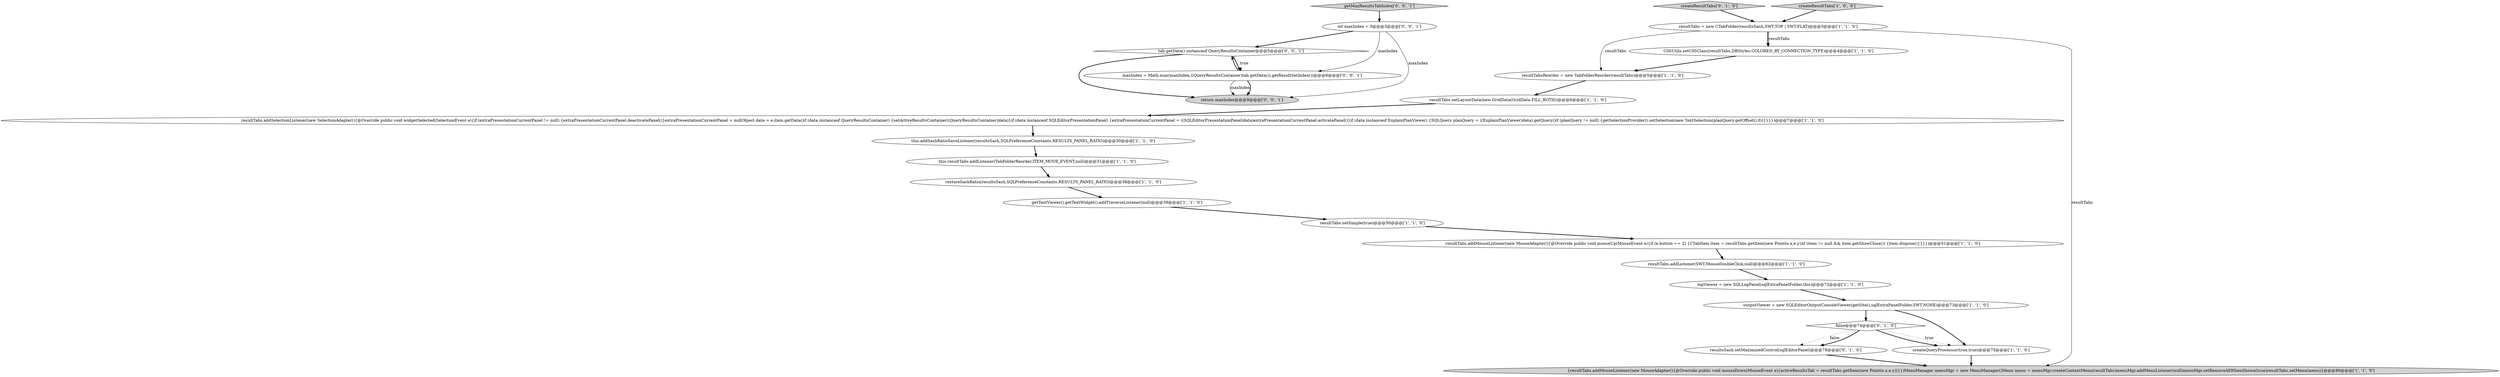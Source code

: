 digraph {
24 [style = filled, label = "getMaxResultsTabIndex['0', '0', '1']", fillcolor = lightgray, shape = diamond image = "AAA0AAABBB3BBB"];
13 [style = filled, label = "resultTabs.addListener(SWT.MouseDoubleClick,null)@@@62@@@['1', '1', '0']", fillcolor = white, shape = ellipse image = "AAA0AAABBB1BBB"];
8 [style = filled, label = "resultTabsReorder = new TabFolderReorder(resultTabs)@@@5@@@['1', '1', '0']", fillcolor = white, shape = ellipse image = "AAA0AAABBB1BBB"];
19 [style = filled, label = "createResultTabs['0', '1', '0']", fillcolor = lightgray, shape = diamond image = "AAA0AAABBB2BBB"];
7 [style = filled, label = "this.resultTabs.addListener(TabFolderReorder.ITEM_MOVE_EVENT,null)@@@31@@@['1', '1', '0']", fillcolor = white, shape = ellipse image = "AAA0AAABBB1BBB"];
23 [style = filled, label = "tab.getData() instanceof QueryResultsContainer@@@5@@@['0', '0', '1']", fillcolor = white, shape = diamond image = "AAA0AAABBB3BBB"];
21 [style = filled, label = "maxIndex = Math.max(maxIndex,((QueryResultsContainer)tab.getData()).getResultSetIndex())@@@6@@@['0', '0', '1']", fillcolor = white, shape = ellipse image = "AAA0AAABBB3BBB"];
18 [style = filled, label = "false@@@74@@@['0', '1', '0']", fillcolor = white, shape = diamond image = "AAA1AAABBB2BBB"];
11 [style = filled, label = "logViewer = new SQLLogPanel(sqlExtraPanelFolder,this)@@@72@@@['1', '1', '0']", fillcolor = white, shape = ellipse image = "AAA0AAABBB1BBB"];
16 [style = filled, label = "resultTabs = new CTabFolder(resultsSash,SWT.TOP | SWT.FLAT)@@@3@@@['1', '1', '0']", fillcolor = white, shape = ellipse image = "AAA0AAABBB1BBB"];
5 [style = filled, label = "createResultTabs['1', '0', '0']", fillcolor = lightgray, shape = diamond image = "AAA0AAABBB1BBB"];
14 [style = filled, label = "resultTabs.addMouseListener(new MouseAdapter(){@Override public void mouseUp(MouseEvent e){if (e.button == 2) {CTabItem item = resultTabs.getItem(new Point(e.x,e.y))if (item != null && item.getShowClose()) {item.dispose()}}}})@@@51@@@['1', '1', '0']", fillcolor = white, shape = ellipse image = "AAA0AAABBB1BBB"];
2 [style = filled, label = "createQueryProcessor(true,true)@@@75@@@['1', '1', '0']", fillcolor = white, shape = ellipse image = "AAA0AAABBB1BBB"];
6 [style = filled, label = "restoreSashRatio(resultsSash,SQLPreferenceConstants.RESULTS_PANEL_RATIO)@@@38@@@['1', '1', '0']", fillcolor = white, shape = ellipse image = "AAA0AAABBB1BBB"];
12 [style = filled, label = "getTextViewer().getTextWidget().addTraverseListener(null)@@@39@@@['1', '1', '0']", fillcolor = white, shape = ellipse image = "AAA0AAABBB1BBB"];
15 [style = filled, label = "{resultTabs.addMouseListener(new MouseAdapter(){@Override public void mouseDown(MouseEvent e){activeResultsTab = resultTabs.getItem(new Point(e.x,e.y))}})MenuManager menuMgr = new MenuManager()Menu menu = menuMgr.createContextMenu(resultTabs)menuMgr.addMenuListener(null)menuMgr.setRemoveAllWhenShown(true)resultTabs.setMenu(menu)}@@@80@@@['1', '1', '0']", fillcolor = lightgray, shape = ellipse image = "AAA0AAABBB1BBB"];
9 [style = filled, label = "this.addSashRatioSaveListener(resultsSash,SQLPreferenceConstants.RESULTS_PANEL_RATIO)@@@30@@@['1', '1', '0']", fillcolor = white, shape = ellipse image = "AAA0AAABBB1BBB"];
0 [style = filled, label = "resultTabs.addSelectionListener(new SelectionAdapter(){@Override public void widgetSelected(SelectionEvent e){if (extraPresentationCurrentPanel != null) {extraPresentationCurrentPanel.deactivatePanel()}extraPresentationCurrentPanel = nullObject data = e.item.getData()if (data instanceof QueryResultsContainer) {setActiveResultsContainer((QueryResultsContainer)data)}if (data instanceof SQLEditorPresentationPanel) {extraPresentationCurrentPanel = ((SQLEditorPresentationPanel)data)extraPresentationCurrentPanel.activatePanel()}if (data instanceof ExplainPlanViewer) {SQLQuery planQuery = ((ExplainPlanViewer)data).getQuery()if (planQuery != null) {getSelectionProvider().setSelection(new TextSelection(planQuery.getOffset(),0))}}}})@@@7@@@['1', '1', '0']", fillcolor = white, shape = ellipse image = "AAA0AAABBB1BBB"];
3 [style = filled, label = "CSSUtils.setCSSClass(resultTabs,DBStyles.COLORED_BY_CONNECTION_TYPE)@@@4@@@['1', '1', '0']", fillcolor = white, shape = ellipse image = "AAA0AAABBB1BBB"];
4 [style = filled, label = "outputViewer = new SQLEditorOutputConsoleViewer(getSite(),sqlExtraPanelFolder,SWT.NONE)@@@73@@@['1', '1', '0']", fillcolor = white, shape = ellipse image = "AAA0AAABBB1BBB"];
10 [style = filled, label = "resultTabs.setLayoutData(new GridData(GridData.FILL_BOTH))@@@6@@@['1', '1', '0']", fillcolor = white, shape = ellipse image = "AAA0AAABBB1BBB"];
1 [style = filled, label = "resultTabs.setSimple(true)@@@50@@@['1', '1', '0']", fillcolor = white, shape = ellipse image = "AAA0AAABBB1BBB"];
20 [style = filled, label = "int maxIndex = 0@@@3@@@['0', '0', '1']", fillcolor = white, shape = ellipse image = "AAA0AAABBB3BBB"];
17 [style = filled, label = "resultsSash.setMaximizedControl(sqlEditorPanel)@@@78@@@['0', '1', '0']", fillcolor = white, shape = ellipse image = "AAA1AAABBB2BBB"];
22 [style = filled, label = "return maxIndex@@@9@@@['0', '0', '1']", fillcolor = lightgray, shape = ellipse image = "AAA0AAABBB3BBB"];
21->22 [style = solid, label="maxIndex"];
23->22 [style = bold, label=""];
20->23 [style = bold, label=""];
20->21 [style = solid, label="maxIndex"];
11->4 [style = bold, label=""];
18->2 [style = bold, label=""];
21->22 [style = bold, label=""];
20->22 [style = solid, label="maxIndex"];
24->20 [style = bold, label=""];
0->9 [style = bold, label=""];
7->6 [style = bold, label=""];
14->13 [style = bold, label=""];
12->1 [style = bold, label=""];
1->14 [style = bold, label=""];
4->2 [style = bold, label=""];
23->21 [style = bold, label=""];
16->3 [style = solid, label="resultTabs"];
19->16 [style = bold, label=""];
13->11 [style = bold, label=""];
23->21 [style = dotted, label="true"];
17->15 [style = bold, label=""];
16->3 [style = bold, label=""];
3->8 [style = bold, label=""];
6->12 [style = bold, label=""];
18->17 [style = bold, label=""];
18->2 [style = dotted, label="true"];
21->23 [style = bold, label=""];
18->17 [style = dotted, label="false"];
2->15 [style = bold, label=""];
8->10 [style = bold, label=""];
5->16 [style = bold, label=""];
10->0 [style = bold, label=""];
16->15 [style = solid, label="resultTabs"];
16->8 [style = solid, label="resultTabs"];
4->18 [style = bold, label=""];
9->7 [style = bold, label=""];
}
